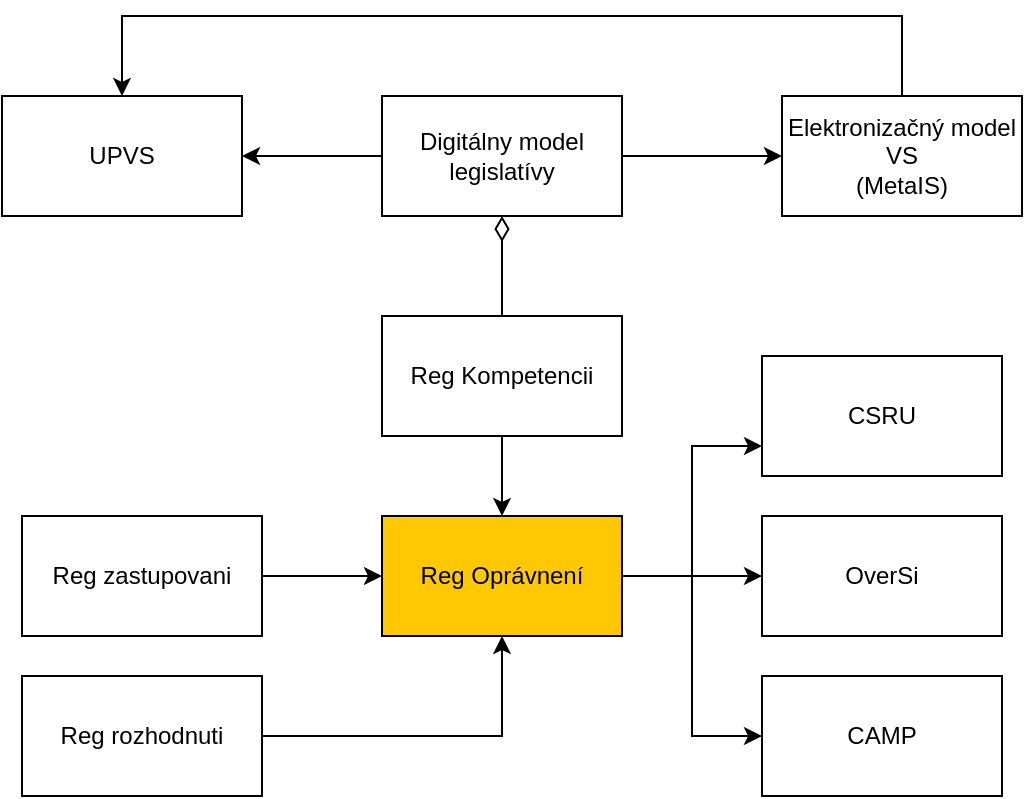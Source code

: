 <mxfile version="26.2.2">
  <diagram name="Page-1" id="T8QM85uM6ChCfzzmoe71">
    <mxGraphModel dx="1426" dy="-319" grid="1" gridSize="10" guides="1" tooltips="1" connect="1" arrows="1" fold="1" page="1" pageScale="1" pageWidth="827" pageHeight="1169" math="0" shadow="0">
      <root>
        <mxCell id="0" />
        <mxCell id="1" parent="0" />
        <mxCell id="JNLqS4MpjRsyl0XClgtZ-1" style="edgeStyle=orthogonalEdgeStyle;rounded=0;orthogonalLoop=1;jettySize=auto;html=1;startArrow=diamondThin;startFill=0;endArrow=none;startSize=10;" parent="1" source="JNLqS4MpjRsyl0XClgtZ-4" target="JNLqS4MpjRsyl0XClgtZ-8" edge="1">
          <mxGeometry relative="1" as="geometry" />
        </mxCell>
        <mxCell id="JNLqS4MpjRsyl0XClgtZ-2" style="edgeStyle=orthogonalEdgeStyle;rounded=0;orthogonalLoop=1;jettySize=auto;html=1;startSize=16;" parent="1" source="JNLqS4MpjRsyl0XClgtZ-4" target="JNLqS4MpjRsyl0XClgtZ-6" edge="1">
          <mxGeometry relative="1" as="geometry" />
        </mxCell>
        <mxCell id="JNLqS4MpjRsyl0XClgtZ-3" style="edgeStyle=orthogonalEdgeStyle;rounded=0;orthogonalLoop=1;jettySize=auto;html=1;" parent="1" source="JNLqS4MpjRsyl0XClgtZ-4" target="JNLqS4MpjRsyl0XClgtZ-20" edge="1">
          <mxGeometry relative="1" as="geometry" />
        </mxCell>
        <mxCell id="JNLqS4MpjRsyl0XClgtZ-4" value="Digitálny model legislatívy" style="rounded=0;whiteSpace=wrap;html=1;" parent="1" vertex="1">
          <mxGeometry x="320" y="1520" width="120" height="60" as="geometry" />
        </mxCell>
        <mxCell id="JNLqS4MpjRsyl0XClgtZ-5" style="edgeStyle=orthogonalEdgeStyle;rounded=0;orthogonalLoop=1;jettySize=auto;html=1;exitX=0.5;exitY=0;exitDx=0;exitDy=0;entryX=0.5;entryY=0;entryDx=0;entryDy=0;" parent="1" source="JNLqS4MpjRsyl0XClgtZ-6" target="JNLqS4MpjRsyl0XClgtZ-20" edge="1">
          <mxGeometry relative="1" as="geometry">
            <mxPoint x="500" y="1459" as="sourcePoint" />
            <mxPoint x="230" y="1459" as="targetPoint" />
            <Array as="points">
              <mxPoint x="580" y="1480" />
              <mxPoint x="190" y="1480" />
            </Array>
          </mxGeometry>
        </mxCell>
        <mxCell id="JNLqS4MpjRsyl0XClgtZ-6" value="Elektronizačný model VS&lt;div&gt;(MetaIS)&lt;br&gt;&lt;/div&gt;" style="rounded=0;whiteSpace=wrap;html=1;" parent="1" vertex="1">
          <mxGeometry x="520" y="1520" width="120" height="60" as="geometry" />
        </mxCell>
        <mxCell id="JNLqS4MpjRsyl0XClgtZ-7" style="edgeStyle=orthogonalEdgeStyle;rounded=0;orthogonalLoop=1;jettySize=auto;html=1;" parent="1" source="JNLqS4MpjRsyl0XClgtZ-8" target="JNLqS4MpjRsyl0XClgtZ-12" edge="1">
          <mxGeometry relative="1" as="geometry" />
        </mxCell>
        <mxCell id="JNLqS4MpjRsyl0XClgtZ-8" value="Reg Kompetencii" style="rounded=0;whiteSpace=wrap;html=1;" parent="1" vertex="1">
          <mxGeometry x="320" y="1630" width="120" height="60" as="geometry" />
        </mxCell>
        <mxCell id="JNLqS4MpjRsyl0XClgtZ-9" style="edgeStyle=orthogonalEdgeStyle;rounded=0;orthogonalLoop=1;jettySize=auto;html=1;entryX=0;entryY=0.75;entryDx=0;entryDy=0;" parent="1" source="JNLqS4MpjRsyl0XClgtZ-12" target="JNLqS4MpjRsyl0XClgtZ-17" edge="1">
          <mxGeometry relative="1" as="geometry" />
        </mxCell>
        <mxCell id="JNLqS4MpjRsyl0XClgtZ-10" style="edgeStyle=orthogonalEdgeStyle;rounded=0;orthogonalLoop=1;jettySize=auto;html=1;" parent="1" source="JNLqS4MpjRsyl0XClgtZ-12" target="JNLqS4MpjRsyl0XClgtZ-18" edge="1">
          <mxGeometry relative="1" as="geometry" />
        </mxCell>
        <mxCell id="JNLqS4MpjRsyl0XClgtZ-11" style="edgeStyle=orthogonalEdgeStyle;rounded=0;orthogonalLoop=1;jettySize=auto;html=1;entryX=0;entryY=0.5;entryDx=0;entryDy=0;" parent="1" source="JNLqS4MpjRsyl0XClgtZ-12" target="JNLqS4MpjRsyl0XClgtZ-19" edge="1">
          <mxGeometry relative="1" as="geometry" />
        </mxCell>
        <mxCell id="JNLqS4MpjRsyl0XClgtZ-12" value="Reg Oprávnení" style="rounded=0;whiteSpace=wrap;html=1;fillColor=#FFC800;strokeColor=#000000;" parent="1" vertex="1">
          <mxGeometry x="320" y="1730" width="120" height="60" as="geometry" />
        </mxCell>
        <mxCell id="JNLqS4MpjRsyl0XClgtZ-13" style="edgeStyle=orthogonalEdgeStyle;rounded=0;orthogonalLoop=1;jettySize=auto;html=1;" parent="1" source="JNLqS4MpjRsyl0XClgtZ-14" target="JNLqS4MpjRsyl0XClgtZ-12" edge="1">
          <mxGeometry relative="1" as="geometry" />
        </mxCell>
        <mxCell id="JNLqS4MpjRsyl0XClgtZ-14" value="Reg zastupovani" style="rounded=0;whiteSpace=wrap;html=1;" parent="1" vertex="1">
          <mxGeometry x="140" y="1730" width="120" height="60" as="geometry" />
        </mxCell>
        <mxCell id="JNLqS4MpjRsyl0XClgtZ-15" style="edgeStyle=orthogonalEdgeStyle;rounded=0;orthogonalLoop=1;jettySize=auto;html=1;" parent="1" source="JNLqS4MpjRsyl0XClgtZ-16" target="JNLqS4MpjRsyl0XClgtZ-12" edge="1">
          <mxGeometry relative="1" as="geometry" />
        </mxCell>
        <mxCell id="JNLqS4MpjRsyl0XClgtZ-16" value="Reg rozhodnuti" style="rounded=0;whiteSpace=wrap;html=1;" parent="1" vertex="1">
          <mxGeometry x="140" y="1810" width="120" height="60" as="geometry" />
        </mxCell>
        <mxCell id="JNLqS4MpjRsyl0XClgtZ-17" value="CSRU" style="rounded=0;whiteSpace=wrap;html=1;" parent="1" vertex="1">
          <mxGeometry x="510" y="1650" width="120" height="60" as="geometry" />
        </mxCell>
        <mxCell id="JNLqS4MpjRsyl0XClgtZ-18" value="OverSi" style="rounded=0;whiteSpace=wrap;html=1;" parent="1" vertex="1">
          <mxGeometry x="510" y="1730" width="120" height="60" as="geometry" />
        </mxCell>
        <mxCell id="JNLqS4MpjRsyl0XClgtZ-19" value="CAMP" style="rounded=0;whiteSpace=wrap;html=1;" parent="1" vertex="1">
          <mxGeometry x="510" y="1810" width="120" height="60" as="geometry" />
        </mxCell>
        <mxCell id="JNLqS4MpjRsyl0XClgtZ-20" value="UPVS" style="rounded=0;whiteSpace=wrap;html=1;" parent="1" vertex="1">
          <mxGeometry x="130" y="1520" width="120" height="60" as="geometry" />
        </mxCell>
      </root>
    </mxGraphModel>
  </diagram>
</mxfile>
